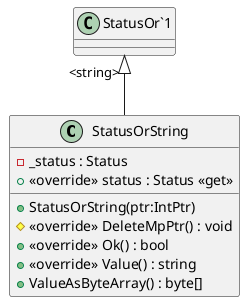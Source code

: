 @startuml
class StatusOrString {
    + StatusOrString(ptr:IntPtr)
    # <<override>> DeleteMpPtr() : void
    - _status : Status
    + <<override>> status : Status <<get>>
    + <<override>> Ok() : bool
    + <<override>> Value() : string
    + ValueAsByteArray() : byte[]
}
"StatusOr`1" "<string>" <|-- StatusOrString
@enduml

